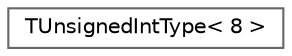 digraph "Graphical Class Hierarchy"
{
 // INTERACTIVE_SVG=YES
 // LATEX_PDF_SIZE
  bgcolor="transparent";
  edge [fontname=Helvetica,fontsize=10,labelfontname=Helvetica,labelfontsize=10];
  node [fontname=Helvetica,fontsize=10,shape=box,height=0.2,width=0.4];
  rankdir="LR";
  Node0 [id="Node000000",label="TUnsignedIntType\< 8 \>",height=0.2,width=0.4,color="grey40", fillcolor="white", style="filled",URL="$dc/da2/structTUnsignedIntType_3_018_01_4.html",tooltip=" "];
}
